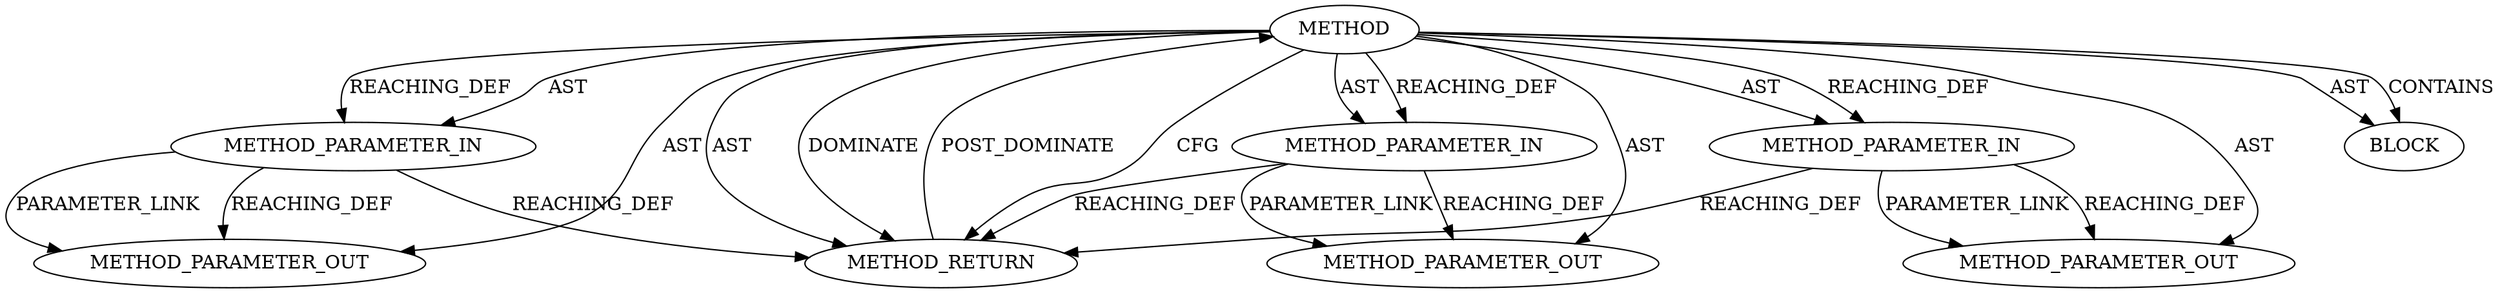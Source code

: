 digraph {
  13384 [label=METHOD_PARAMETER_OUT ORDER=1 CODE="p1" IS_VARIADIC=false TYPE_FULL_NAME="ANY" EVALUATION_STRATEGY="BY_VALUE" INDEX=1 NAME="p1"]
  13386 [label=METHOD_PARAMETER_OUT ORDER=3 CODE="p3" IS_VARIADIC=false TYPE_FULL_NAME="ANY" EVALUATION_STRATEGY="BY_VALUE" INDEX=3 NAME="p3"]
  12350 [label=BLOCK ORDER=1 ARGUMENT_INDEX=1 CODE="<empty>" TYPE_FULL_NAME="ANY"]
  12351 [label=METHOD_RETURN ORDER=2 CODE="RET" TYPE_FULL_NAME="ANY" EVALUATION_STRATEGY="BY_VALUE"]
  12346 [label=METHOD AST_PARENT_TYPE="NAMESPACE_BLOCK" AST_PARENT_FULL_NAME="<global>" ORDER=0 CODE="<empty>" FULL_NAME="crypto_aead_setkey" IS_EXTERNAL=true FILENAME="<empty>" SIGNATURE="" NAME="crypto_aead_setkey"]
  12348 [label=METHOD_PARAMETER_IN ORDER=2 CODE="p2" IS_VARIADIC=false TYPE_FULL_NAME="ANY" EVALUATION_STRATEGY="BY_VALUE" INDEX=2 NAME="p2"]
  12347 [label=METHOD_PARAMETER_IN ORDER=1 CODE="p1" IS_VARIADIC=false TYPE_FULL_NAME="ANY" EVALUATION_STRATEGY="BY_VALUE" INDEX=1 NAME="p1"]
  12349 [label=METHOD_PARAMETER_IN ORDER=3 CODE="p3" IS_VARIADIC=false TYPE_FULL_NAME="ANY" EVALUATION_STRATEGY="BY_VALUE" INDEX=3 NAME="p3"]
  13385 [label=METHOD_PARAMETER_OUT ORDER=2 CODE="p2" IS_VARIADIC=false TYPE_FULL_NAME="ANY" EVALUATION_STRATEGY="BY_VALUE" INDEX=2 NAME="p2"]
  12346 -> 12351 [label=CFG ]
  12349 -> 13386 [label=PARAMETER_LINK ]
  12346 -> 12349 [label=AST ]
  12346 -> 12351 [label=AST ]
  12348 -> 12351 [label=REACHING_DEF VARIABLE="p2"]
  12346 -> 12347 [label=AST ]
  12348 -> 13385 [label=PARAMETER_LINK ]
  12349 -> 12351 [label=REACHING_DEF VARIABLE="p3"]
  12346 -> 13386 [label=AST ]
  12346 -> 12350 [label=AST ]
  12346 -> 13384 [label=AST ]
  12351 -> 12346 [label=POST_DOMINATE ]
  12348 -> 13385 [label=REACHING_DEF VARIABLE="p2"]
  12347 -> 13384 [label=PARAMETER_LINK ]
  12346 -> 12350 [label=CONTAINS ]
  12346 -> 12351 [label=DOMINATE ]
  12347 -> 12351 [label=REACHING_DEF VARIABLE="p1"]
  12346 -> 12349 [label=REACHING_DEF VARIABLE=""]
  12347 -> 13384 [label=REACHING_DEF VARIABLE="p1"]
  12346 -> 12348 [label=REACHING_DEF VARIABLE=""]
  12349 -> 13386 [label=REACHING_DEF VARIABLE="p3"]
  12346 -> 13385 [label=AST ]
  12346 -> 12348 [label=AST ]
  12346 -> 12347 [label=REACHING_DEF VARIABLE=""]
}
